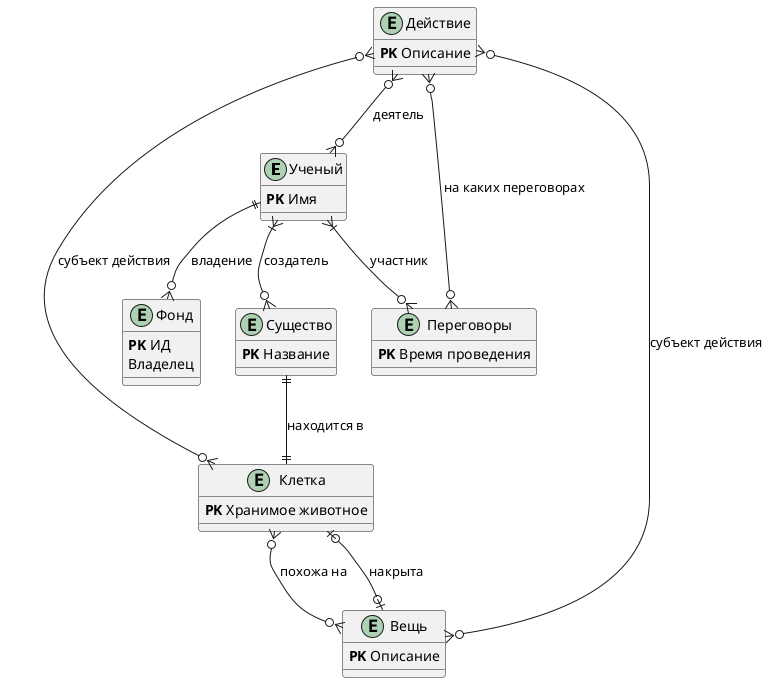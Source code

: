 @startuml
entity Ученый {
  **PK** Имя
}

entity Фонд {
  **PK** ИД
  Владелец
}

entity Существо {
    **PK** Название
}

entity Клетка {
    **PK** Хранимое животное
}

entity Переговоры {
    **PK** Время проведения
}

entity Действие {
    **PK** Описание
}

entity Вещь {
    **PK** Описание
}


Ученый ||--o{ Фонд: владение
Существо ||--|| Клетка: находится в
Клетка |o--o| Вещь: накрыта
Действие }o--o{ Клетка: субъект действия
Действие }o--o{ Вещь: субъект действия

Ученый }|--o{ Существо: создатель
Ученый }|--o{ Переговоры: участник
Клетка }o--o{ Вещь: похожа на
Действие }o--o{ Ученый: деятель
Действие }o--o{ Переговоры: на каких переговорах

@enduml
